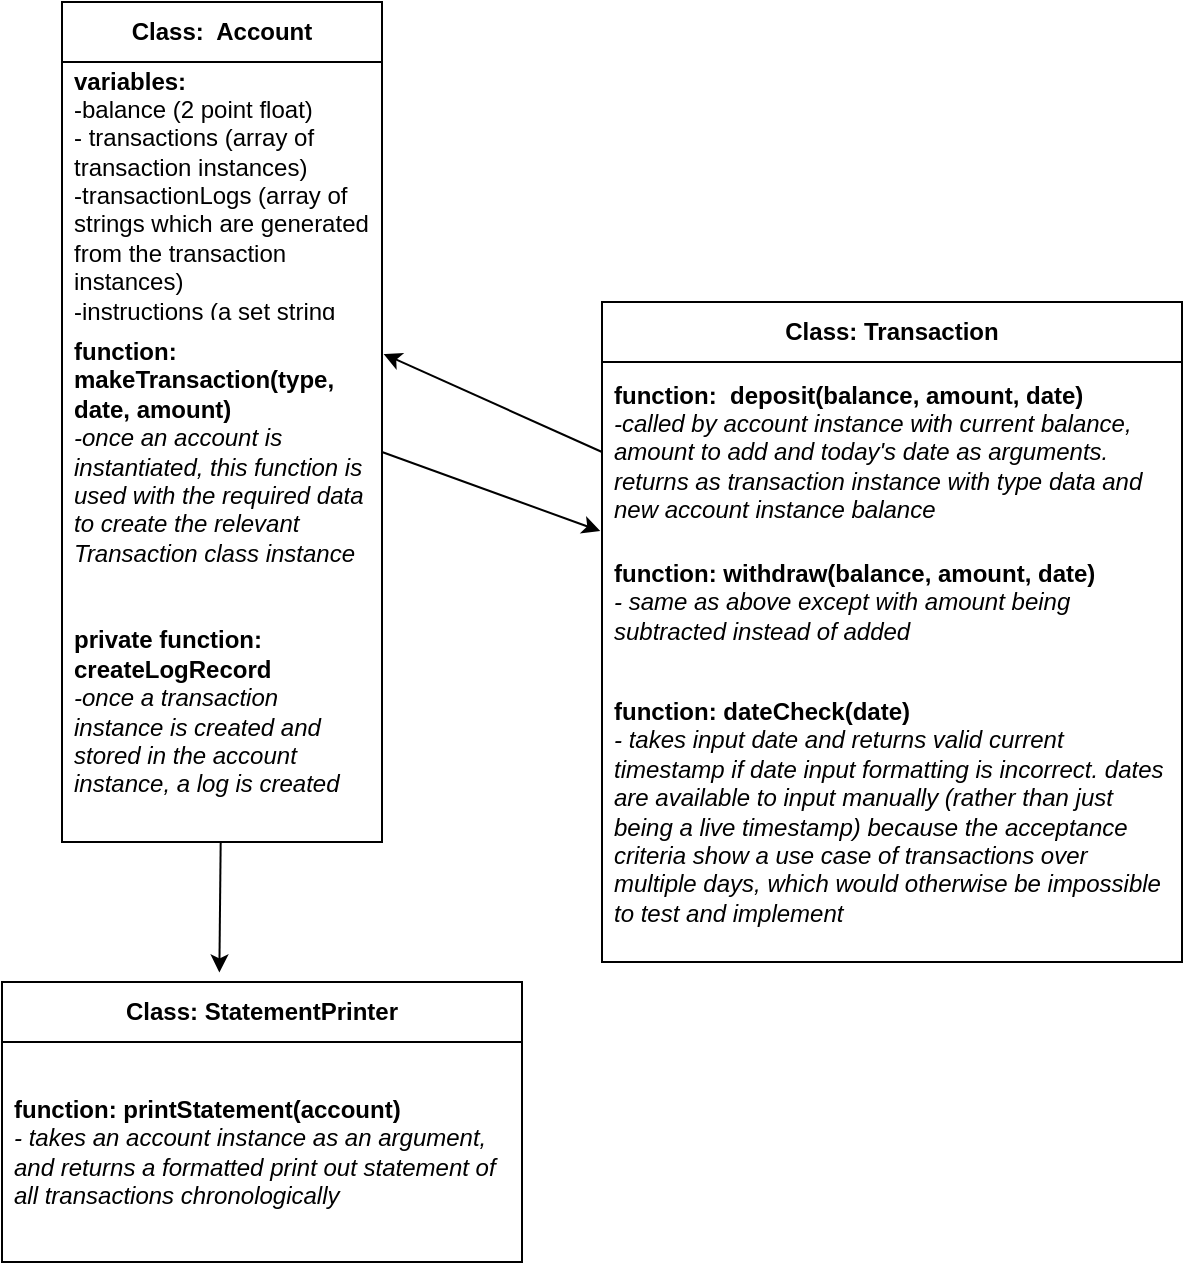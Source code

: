 <mxfile>
    <diagram id="l8TtVwg_FT4pCI3KlZWi" name="Page-1">
        <mxGraphModel dx="854" dy="614" grid="1" gridSize="10" guides="1" tooltips="1" connect="1" arrows="1" fold="1" page="1" pageScale="1" pageWidth="850" pageHeight="1100" math="0" shadow="0">
            <root>
                <mxCell id="0"/>
                <mxCell id="1" parent="0"/>
                <mxCell id="2" value="&lt;b&gt;Class:&amp;nbsp; Account&lt;/b&gt;" style="swimlane;fontStyle=0;childLayout=stackLayout;horizontal=1;startSize=30;horizontalStack=0;resizeParent=1;resizeParentMax=0;resizeLast=0;collapsible=1;marginBottom=0;whiteSpace=wrap;html=1;" vertex="1" parent="1">
                    <mxGeometry x="70" y="20" width="160" height="420" as="geometry"/>
                </mxCell>
                <mxCell id="3" value="&lt;b&gt;variables:&amp;nbsp;&lt;/b&gt;&lt;br&gt;-balance (2 point float)&lt;br&gt;- transactions (array of transaction instances)&lt;br&gt;-transactionLogs (array of strings which are generated from the transaction instances)&lt;br&gt;-instructions (a set string which is printed on the REPL to instruct user)&lt;br&gt;&lt;br&gt;&lt;br&gt;" style="text;strokeColor=none;fillColor=none;align=left;verticalAlign=middle;spacingLeft=4;spacingRight=4;overflow=hidden;points=[[0,0.5],[1,0.5]];portConstraint=eastwest;rotatable=0;whiteSpace=wrap;html=1;" vertex="1" parent="2">
                    <mxGeometry y="30" width="160" height="130" as="geometry"/>
                </mxCell>
                <mxCell id="18" value="&lt;b&gt;function: makeTransaction(type, date, amount)&lt;/b&gt;&lt;br&gt;&lt;i&gt;-once an account is instantiated, this function is used with the required data to create the relevant Transaction class instance&lt;/i&gt;" style="text;strokeColor=none;fillColor=none;align=left;verticalAlign=middle;spacingLeft=4;spacingRight=4;overflow=hidden;points=[[0,0.5],[1,0.5]];portConstraint=eastwest;rotatable=0;whiteSpace=wrap;html=1;" vertex="1" parent="2">
                    <mxGeometry y="160" width="160" height="130" as="geometry"/>
                </mxCell>
                <mxCell id="4" value="&lt;b&gt;private function: createLogRecord&lt;/b&gt;&lt;br&gt;&lt;i&gt;-once a transaction instance is created and stored in the account instance, a log is created&lt;/i&gt;" style="text;strokeColor=none;fillColor=none;align=left;verticalAlign=middle;spacingLeft=4;spacingRight=4;overflow=hidden;points=[[0,0.5],[1,0.5]];portConstraint=eastwest;rotatable=0;whiteSpace=wrap;html=1;" vertex="1" parent="2">
                    <mxGeometry y="290" width="160" height="130" as="geometry"/>
                </mxCell>
                <mxCell id="6" value="&lt;b&gt;Class: Transaction&lt;/b&gt;" style="swimlane;fontStyle=0;childLayout=stackLayout;horizontal=1;startSize=30;horizontalStack=0;resizeParent=1;resizeParentMax=0;resizeLast=0;collapsible=1;marginBottom=0;whiteSpace=wrap;html=1;" vertex="1" parent="1">
                    <mxGeometry x="340" y="170" width="290" height="330" as="geometry"/>
                </mxCell>
                <mxCell id="7" value="&lt;b&gt;function:&amp;nbsp; deposit(balance, amount, date)&lt;/b&gt;&lt;br&gt;&lt;i&gt;-called by account instance with current balance, amount to add and today's date as arguments. returns as transaction instance with type data and new account instance balance&lt;/i&gt;" style="text;strokeColor=none;fillColor=none;align=left;verticalAlign=middle;spacingLeft=4;spacingRight=4;overflow=hidden;points=[[0,0.5],[1,0.5]];portConstraint=eastwest;rotatable=0;whiteSpace=wrap;html=1;" vertex="1" parent="6">
                    <mxGeometry y="30" width="290" height="90" as="geometry"/>
                </mxCell>
                <mxCell id="8" value="&lt;b&gt;function: withdraw(balance, amount, date)&lt;/b&gt;&lt;br&gt;&lt;i&gt;- same as above except with amount being subtracted instead of added&lt;/i&gt;&lt;br&gt;" style="text;strokeColor=none;fillColor=none;align=left;verticalAlign=middle;spacingLeft=4;spacingRight=4;overflow=hidden;points=[[0,0.5],[1,0.5]];portConstraint=eastwest;rotatable=0;whiteSpace=wrap;html=1;" vertex="1" parent="6">
                    <mxGeometry y="120" width="290" height="60" as="geometry"/>
                </mxCell>
                <mxCell id="9" value="&lt;b&gt;function: dateCheck(date)&lt;/b&gt;&lt;br&gt;&lt;i&gt;- takes input date and returns valid current timestamp if date input formatting is incorrect. dates are available to input manually (rather than just being a live timestamp) because the acceptance criteria show a use case of transactions over multiple days, which would otherwise be impossible to test and implement&lt;/i&gt;" style="text;strokeColor=none;fillColor=none;align=left;verticalAlign=middle;spacingLeft=4;spacingRight=4;overflow=hidden;points=[[0,0.5],[1,0.5]];portConstraint=eastwest;rotatable=0;whiteSpace=wrap;html=1;" vertex="1" parent="6">
                    <mxGeometry y="180" width="290" height="150" as="geometry"/>
                </mxCell>
                <mxCell id="10" value="&lt;b&gt;Class: StatementPrinter&lt;/b&gt;" style="swimlane;fontStyle=0;childLayout=stackLayout;horizontal=1;startSize=30;horizontalStack=0;resizeParent=1;resizeParentMax=0;resizeLast=0;collapsible=1;marginBottom=0;whiteSpace=wrap;html=1;" vertex="1" parent="1">
                    <mxGeometry x="40" y="510" width="260" height="140" as="geometry"/>
                </mxCell>
                <mxCell id="11" value="&lt;b&gt;function: printStatement(account)&lt;br&gt;&lt;/b&gt;&lt;i&gt;- takes an account instance as an argument, and returns a formatted print out statement of all transactions chronologically&lt;/i&gt;" style="text;strokeColor=none;fillColor=none;align=left;verticalAlign=middle;spacingLeft=4;spacingRight=4;overflow=hidden;points=[[0,0.5],[1,0.5]];portConstraint=eastwest;rotatable=0;whiteSpace=wrap;html=1;" vertex="1" parent="10">
                    <mxGeometry y="30" width="260" height="110" as="geometry"/>
                </mxCell>
                <mxCell id="15" style="edgeStyle=none;html=1;entryX=-0.003;entryY=-0.091;entryDx=0;entryDy=0;entryPerimeter=0;exitX=1;exitY=0.5;exitDx=0;exitDy=0;" edge="1" parent="1" source="18" target="8">
                    <mxGeometry relative="1" as="geometry"/>
                </mxCell>
                <mxCell id="17" style="edgeStyle=none;html=1;entryX=0.418;entryY=-0.034;entryDx=0;entryDy=0;entryPerimeter=0;" edge="1" parent="1" source="4" target="10">
                    <mxGeometry relative="1" as="geometry"/>
                </mxCell>
                <mxCell id="19" style="edgeStyle=none;html=1;entryX=1.005;entryY=0.123;entryDx=0;entryDy=0;entryPerimeter=0;exitX=0;exitY=0.5;exitDx=0;exitDy=0;" edge="1" parent="1" source="7" target="18">
                    <mxGeometry relative="1" as="geometry"/>
                </mxCell>
            </root>
        </mxGraphModel>
    </diagram>
</mxfile>